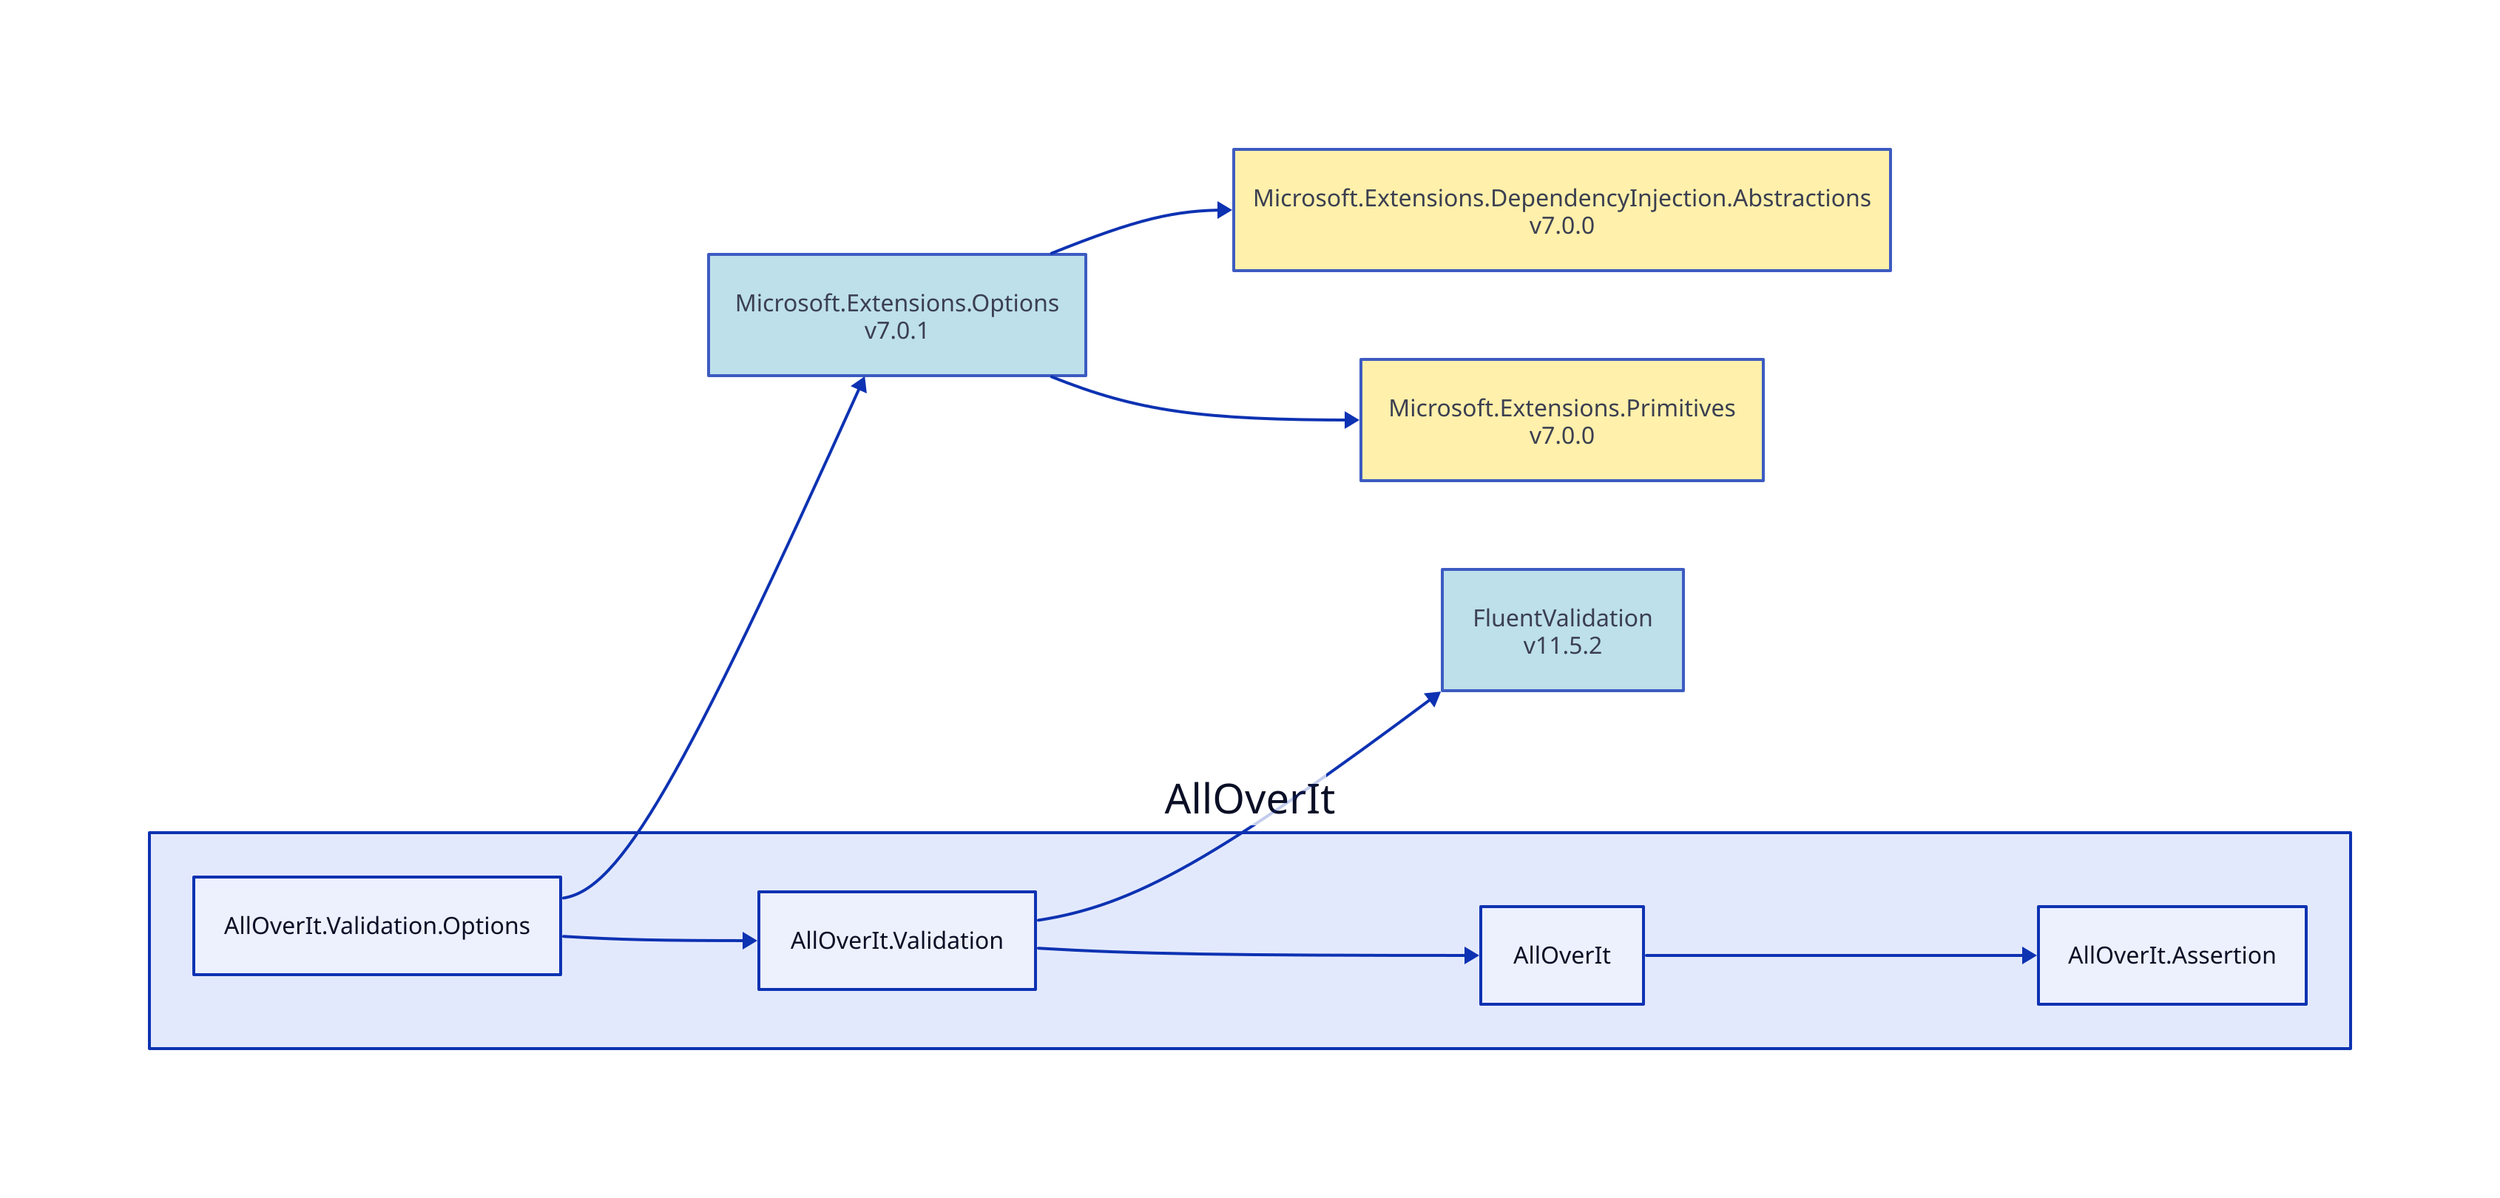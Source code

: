direction: right

aoi: AllOverIt
aoi.alloverit-validation-options: AllOverIt.Validation.Options
microsoft-extensions-options_7-0-1: Microsoft.Extensions.Options\nv7.0.1
microsoft-extensions-options_7-0-1.style.fill: "#ADD8E6"
microsoft-extensions-options_7-0-1.style.opacity: 0.8
microsoft-extensions-dependencyinjection-abstractions_7-0-0: Microsoft.Extensions.DependencyInjection.Abstractions\nv7.0.0
microsoft-extensions-dependencyinjection-abstractions_7-0-0.style.fill: "#FFEC96"
microsoft-extensions-dependencyinjection-abstractions_7-0-0.style.opacity: 0.8
microsoft-extensions-dependencyinjection-abstractions_7-0-0 <- microsoft-extensions-options_7-0-1
microsoft-extensions-primitives_7-0-0: Microsoft.Extensions.Primitives\nv7.0.0
microsoft-extensions-primitives_7-0-0.style.fill: "#FFEC96"
microsoft-extensions-primitives_7-0-0.style.opacity: 0.8
microsoft-extensions-primitives_7-0-0 <- microsoft-extensions-options_7-0-1
microsoft-extensions-options_7-0-1 <- aoi.alloverit-validation-options
aoi.alloverit-validation: AllOverIt.Validation
fluentvalidation_11-5-2: FluentValidation\nv11.5.2
fluentvalidation_11-5-2.style.fill: "#ADD8E6"
fluentvalidation_11-5-2.style.opacity: 0.8
fluentvalidation_11-5-2 <- aoi.alloverit-validation
aoi.alloverit: AllOverIt
aoi.alloverit-assertion: AllOverIt.Assertion
aoi.alloverit-assertion <- aoi.alloverit
aoi.alloverit <- aoi.alloverit-validation
aoi.alloverit-validation <- aoi.alloverit-validation-options
